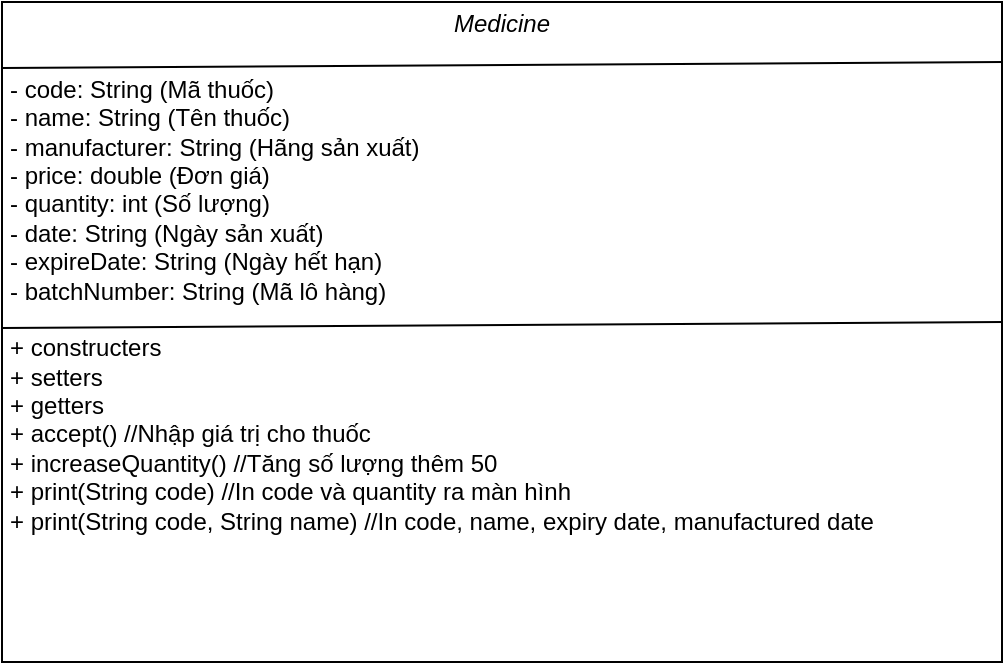 <mxfile version="24.7.14">
  <diagram name="Page-1" id="c4acf3e9-155e-7222-9cf6-157b1a14988f">
    <mxGraphModel dx="513" dy="488" grid="1" gridSize="10" guides="1" tooltips="1" connect="1" arrows="1" fold="1" page="1" pageScale="1" pageWidth="850" pageHeight="1100" background="none" math="0" shadow="0">
      <root>
        <mxCell id="0" />
        <mxCell id="1" parent="0" />
        <mxCell id="5d2195bd80daf111-19" value="&lt;p style=&quot;margin:0px;margin-top:4px;text-align:center;&quot;&gt;&lt;i&gt;Medicine&lt;/i&gt;&lt;/p&gt;&lt;p style=&quot;margin:0px;margin-top:4px;text-align:center;&quot;&gt;&lt;br&gt;&lt;/p&gt;&lt;p style=&quot;margin:0px;margin-left:4px;&quot;&gt;- code: String (Mã thuốc)&lt;/p&gt;&lt;p style=&quot;margin:0px;margin-left:4px;&quot;&gt;- name: String (Tên thuốc)&lt;/p&gt;&lt;p style=&quot;margin:0px;margin-left:4px;&quot;&gt;- manufacturer: String (Hãng sản xuất)&lt;/p&gt;&lt;p style=&quot;margin:0px;margin-left:4px;&quot;&gt;- price: double (Đơn giá)&lt;/p&gt;&lt;p style=&quot;margin:0px;margin-left:4px;&quot;&gt;- quantity: int (Số lượng)&lt;/p&gt;&lt;p style=&quot;margin:0px;margin-left:4px;&quot;&gt;- date: String (Ngày sản xuất)&lt;/p&gt;&lt;p style=&quot;margin:0px;margin-left:4px;&quot;&gt;- expireDate: String (Ngày hết hạn)&lt;/p&gt;&lt;p style=&quot;margin:0px;margin-left:4px;&quot;&gt;- batchNumber: String (Mã lô hàng)&lt;/p&gt;&lt;p style=&quot;margin:0px;margin-left:4px;&quot;&gt;&lt;br&gt;&lt;/p&gt;&lt;p style=&quot;margin:0px;margin-left:4px;&quot;&gt;+ constructers&lt;/p&gt;&lt;p style=&quot;margin:0px;margin-left:4px;&quot;&gt;+ setters&lt;/p&gt;&lt;p style=&quot;margin:0px;margin-left:4px;&quot;&gt;+ getters&lt;/p&gt;&lt;p style=&quot;margin:0px;margin-left:4px;&quot;&gt;+ accept() //Nhập giá trị cho thuốc&lt;/p&gt;&lt;p style=&quot;margin:0px;margin-left:4px;&quot;&gt;+ increaseQuantity() //Tăng số lượng thêm 50&lt;/p&gt;&lt;p style=&quot;margin:0px;margin-left:4px;&quot;&gt;+ print(String code) //In code và quantity ra màn hình&lt;/p&gt;&lt;p style=&quot;margin:0px;margin-left:4px;&quot;&gt;+ print(String code, String name) //In code, name, expiry date, manufactured date&lt;/p&gt;" style="verticalAlign=top;align=left;overflow=fill;fontSize=12;fontFamily=Helvetica;html=1;rounded=0;shadow=0;comic=0;labelBackgroundColor=none;strokeWidth=1" parent="1" vertex="1">
          <mxGeometry x="300" y="240" width="500" height="330" as="geometry" />
        </mxCell>
        <mxCell id="EZzRG5IGHwstltMUbU6W-1" value="" style="endArrow=none;html=1;rounded=0;exitX=0.001;exitY=0.172;exitDx=0;exitDy=0;entryX=1.002;entryY=0.163;entryDx=0;entryDy=0;exitPerimeter=0;entryPerimeter=0;" edge="1" parent="1">
          <mxGeometry width="50" height="50" relative="1" as="geometry">
            <mxPoint x="300" y="272.97" as="sourcePoint" />
            <mxPoint x="800.5" y="270.0" as="targetPoint" />
            <Array as="points" />
          </mxGeometry>
        </mxCell>
        <mxCell id="EZzRG5IGHwstltMUbU6W-2" value="" style="endArrow=none;html=1;rounded=0;exitX=0.001;exitY=0.172;exitDx=0;exitDy=0;entryX=1.002;entryY=0.163;entryDx=0;entryDy=0;exitPerimeter=0;entryPerimeter=0;" edge="1" parent="1">
          <mxGeometry width="50" height="50" relative="1" as="geometry">
            <mxPoint x="300" y="402.97" as="sourcePoint" />
            <mxPoint x="800.5" y="400.0" as="targetPoint" />
            <Array as="points" />
          </mxGeometry>
        </mxCell>
      </root>
    </mxGraphModel>
  </diagram>
</mxfile>

